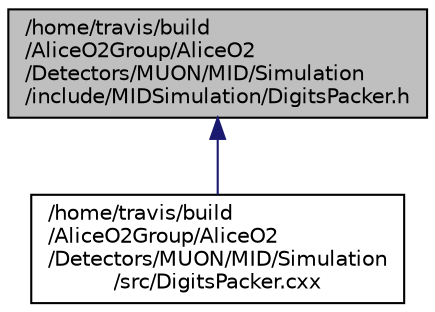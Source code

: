 digraph "/home/travis/build/AliceO2Group/AliceO2/Detectors/MUON/MID/Simulation/include/MIDSimulation/DigitsPacker.h"
{
 // INTERACTIVE_SVG=YES
  bgcolor="transparent";
  edge [fontname="Helvetica",fontsize="10",labelfontname="Helvetica",labelfontsize="10"];
  node [fontname="Helvetica",fontsize="10",shape=record];
  Node20 [label="/home/travis/build\l/AliceO2Group/AliceO2\l/Detectors/MUON/MID/Simulation\l/include/MIDSimulation/DigitsPacker.h",height=0.2,width=0.4,color="black", fillcolor="grey75", style="filled", fontcolor="black"];
  Node20 -> Node21 [dir="back",color="midnightblue",fontsize="10",style="solid",fontname="Helvetica"];
  Node21 [label="/home/travis/build\l/AliceO2Group/AliceO2\l/Detectors/MUON/MID/Simulation\l/src/DigitsPacker.cxx",height=0.2,width=0.4,color="black",URL="$db/dc7/DigitsPacker_8cxx.html",tooltip="Implementation of the digits Sorter for MID. "];
}
